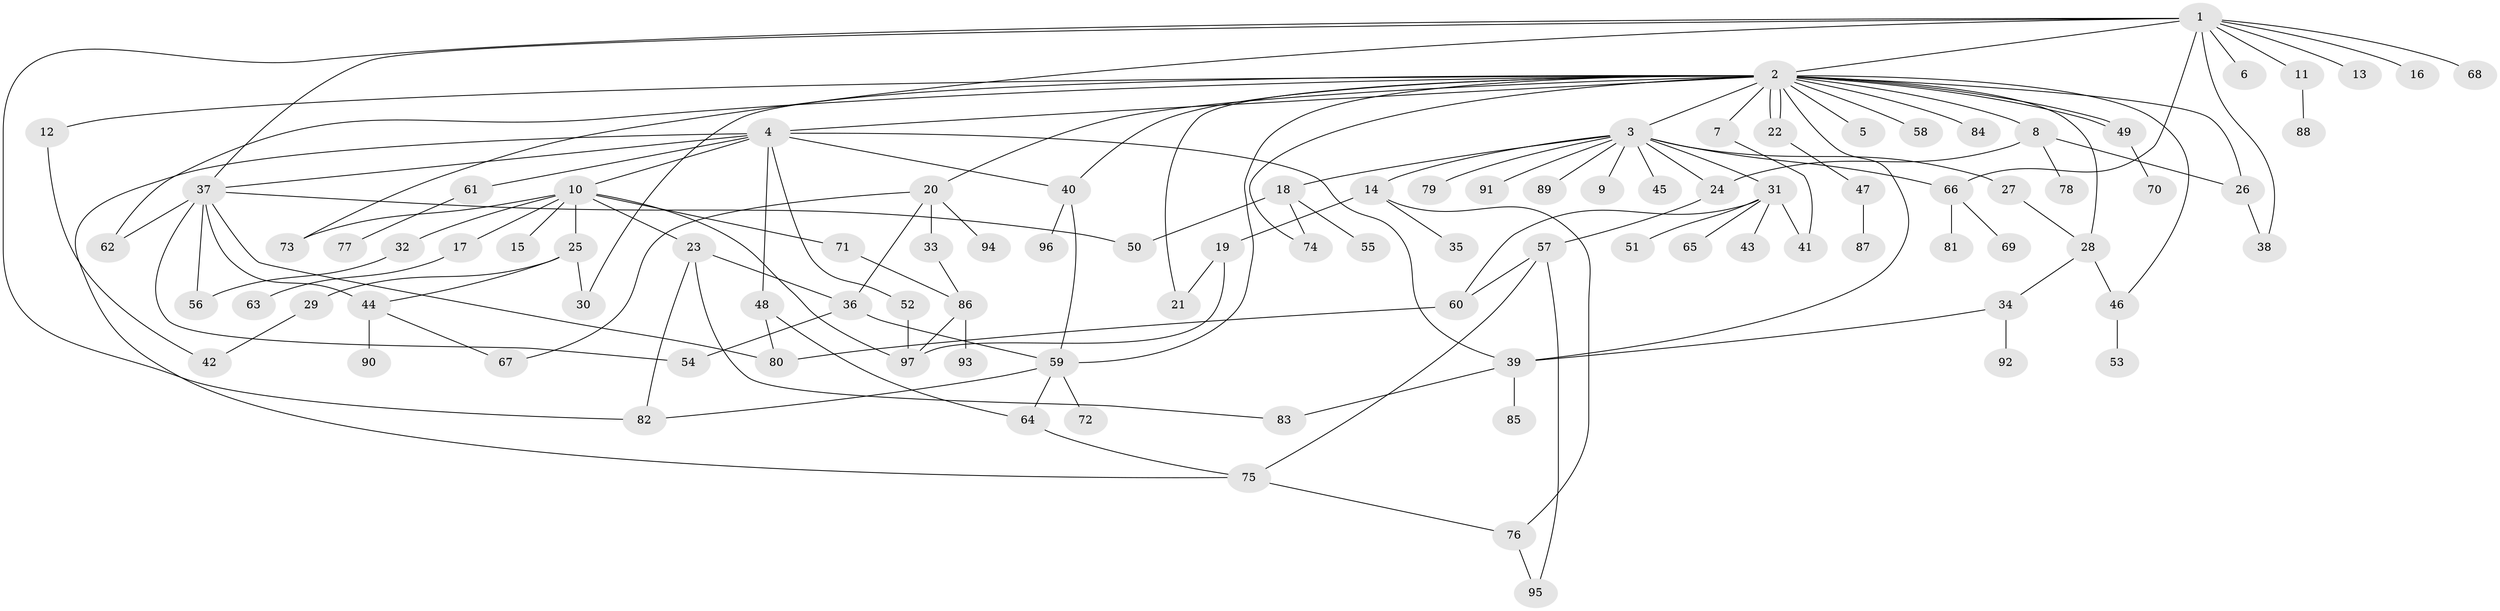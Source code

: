 // coarse degree distribution, {20: 0.01639344262295082, 10: 0.03278688524590164, 2: 0.18032786885245902, 1: 0.36065573770491804, 3: 0.14754098360655737, 4: 0.13114754098360656, 8: 0.03278688524590164, 6: 0.01639344262295082, 11: 0.01639344262295082, 5: 0.06557377049180328}
// Generated by graph-tools (version 1.1) at 2025/36/03/04/25 23:36:49]
// undirected, 97 vertices, 138 edges
graph export_dot {
  node [color=gray90,style=filled];
  1;
  2;
  3;
  4;
  5;
  6;
  7;
  8;
  9;
  10;
  11;
  12;
  13;
  14;
  15;
  16;
  17;
  18;
  19;
  20;
  21;
  22;
  23;
  24;
  25;
  26;
  27;
  28;
  29;
  30;
  31;
  32;
  33;
  34;
  35;
  36;
  37;
  38;
  39;
  40;
  41;
  42;
  43;
  44;
  45;
  46;
  47;
  48;
  49;
  50;
  51;
  52;
  53;
  54;
  55;
  56;
  57;
  58;
  59;
  60;
  61;
  62;
  63;
  64;
  65;
  66;
  67;
  68;
  69;
  70;
  71;
  72;
  73;
  74;
  75;
  76;
  77;
  78;
  79;
  80;
  81;
  82;
  83;
  84;
  85;
  86;
  87;
  88;
  89;
  90;
  91;
  92;
  93;
  94;
  95;
  96;
  97;
  1 -- 2;
  1 -- 6;
  1 -- 11;
  1 -- 13;
  1 -- 16;
  1 -- 37;
  1 -- 38;
  1 -- 66;
  1 -- 68;
  1 -- 73;
  1 -- 82;
  2 -- 3;
  2 -- 4;
  2 -- 5;
  2 -- 7;
  2 -- 8;
  2 -- 12;
  2 -- 20;
  2 -- 21;
  2 -- 22;
  2 -- 22;
  2 -- 26;
  2 -- 28;
  2 -- 30;
  2 -- 39;
  2 -- 40;
  2 -- 46;
  2 -- 49;
  2 -- 49;
  2 -- 58;
  2 -- 59;
  2 -- 62;
  2 -- 74;
  2 -- 84;
  3 -- 9;
  3 -- 14;
  3 -- 18;
  3 -- 24;
  3 -- 27;
  3 -- 31;
  3 -- 45;
  3 -- 66;
  3 -- 79;
  3 -- 89;
  3 -- 91;
  4 -- 10;
  4 -- 37;
  4 -- 39;
  4 -- 40;
  4 -- 48;
  4 -- 52;
  4 -- 61;
  4 -- 75;
  7 -- 41;
  8 -- 24;
  8 -- 26;
  8 -- 78;
  10 -- 15;
  10 -- 17;
  10 -- 23;
  10 -- 25;
  10 -- 32;
  10 -- 71;
  10 -- 73;
  10 -- 97;
  11 -- 88;
  12 -- 42;
  14 -- 19;
  14 -- 35;
  14 -- 76;
  17 -- 63;
  18 -- 50;
  18 -- 55;
  18 -- 74;
  19 -- 21;
  19 -- 97;
  20 -- 33;
  20 -- 36;
  20 -- 67;
  20 -- 94;
  22 -- 47;
  23 -- 36;
  23 -- 82;
  23 -- 83;
  24 -- 57;
  25 -- 29;
  25 -- 30;
  25 -- 44;
  26 -- 38;
  27 -- 28;
  28 -- 34;
  28 -- 46;
  29 -- 42;
  31 -- 41;
  31 -- 43;
  31 -- 51;
  31 -- 60;
  31 -- 65;
  32 -- 56;
  33 -- 86;
  34 -- 39;
  34 -- 92;
  36 -- 54;
  36 -- 59;
  37 -- 44;
  37 -- 50;
  37 -- 54;
  37 -- 56;
  37 -- 62;
  37 -- 80;
  39 -- 83;
  39 -- 85;
  40 -- 59;
  40 -- 96;
  44 -- 67;
  44 -- 90;
  46 -- 53;
  47 -- 87;
  48 -- 64;
  48 -- 80;
  49 -- 70;
  52 -- 97;
  57 -- 60;
  57 -- 75;
  57 -- 95;
  59 -- 64;
  59 -- 72;
  59 -- 82;
  60 -- 80;
  61 -- 77;
  64 -- 75;
  66 -- 69;
  66 -- 81;
  71 -- 86;
  75 -- 76;
  76 -- 95;
  86 -- 93;
  86 -- 97;
}
